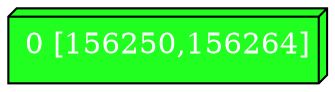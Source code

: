 diGraph libnss3{
	libnss3_0  [style=filled fillcolor="#20FF20" fontcolor="#ffffff" shape=box3d label="0 [156250,156264]"]


}